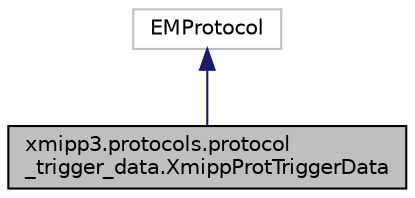 digraph "xmipp3.protocols.protocol_trigger_data.XmippProtTriggerData"
{
  edge [fontname="Helvetica",fontsize="10",labelfontname="Helvetica",labelfontsize="10"];
  node [fontname="Helvetica",fontsize="10",shape=record];
  Node0 [label="xmipp3.protocols.protocol\l_trigger_data.XmippProtTriggerData",height=0.2,width=0.4,color="black", fillcolor="grey75", style="filled", fontcolor="black"];
  Node1 -> Node0 [dir="back",color="midnightblue",fontsize="10",style="solid",fontname="Helvetica"];
  Node1 [label="EMProtocol",height=0.2,width=0.4,color="grey75", fillcolor="white", style="filled"];
}
